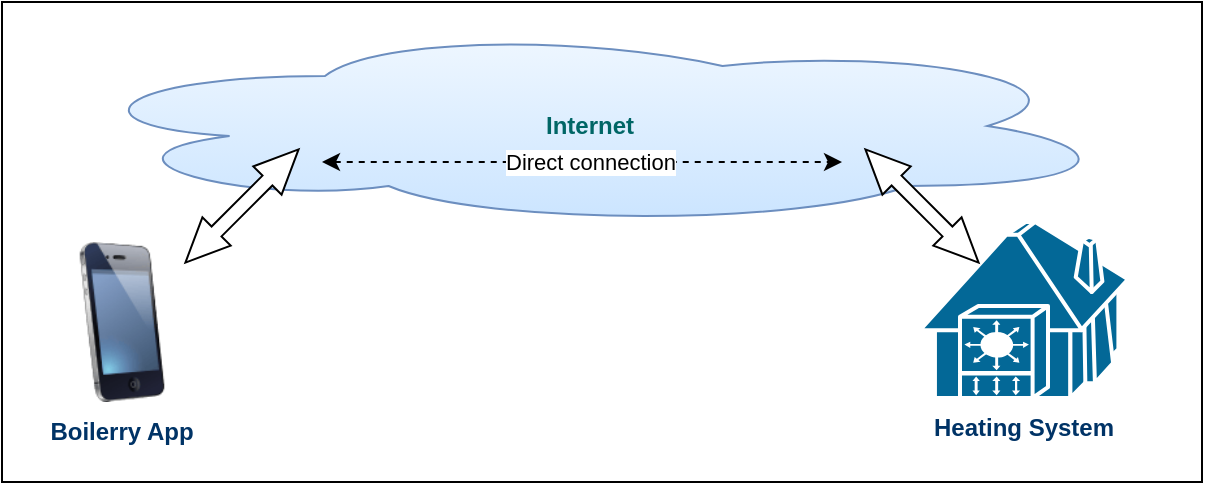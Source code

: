 <mxfile version="26.0.4">
  <diagram name="Page-1" id="ncV_FTn4OXcqWHJWb7yz">
    <mxGraphModel dx="1434" dy="756" grid="1" gridSize="10" guides="1" tooltips="1" connect="1" arrows="1" fold="1" page="1" pageScale="1" pageWidth="827" pageHeight="1169" math="0" shadow="0">
      <root>
        <mxCell id="0" />
        <mxCell id="1" parent="0" />
        <mxCell id="-reakuJ7-ib9B6EmPJay-25" value="" style="rounded=0;whiteSpace=wrap;html=1;" vertex="1" parent="1">
          <mxGeometry x="120" y="70" width="600" height="240" as="geometry" />
        </mxCell>
        <mxCell id="-reakuJ7-ib9B6EmPJay-19" value="&lt;b&gt;&lt;font style=&quot;color: rgb(0, 102, 102);&quot;&gt;Internet&lt;/font&gt;&lt;/b&gt;" style="ellipse;shape=cloud;whiteSpace=wrap;html=1;fillColor=#EDF6FF;strokeColor=#6c8ebf;gradientColor=#CCE5FF;" vertex="1" parent="1">
          <mxGeometry x="149" y="82" width="530" height="100" as="geometry" />
        </mxCell>
        <mxCell id="-reakuJ7-ib9B6EmPJay-1" value="" style="image;html=1;image=img/lib/clip_art/telecommunication/iPhone_128x128.png" vertex="1" parent="1">
          <mxGeometry x="140" y="190" width="80" height="80" as="geometry" />
        </mxCell>
        <mxCell id="-reakuJ7-ib9B6EmPJay-9" value="" style="html=1;shadow=0;dashed=0;align=center;verticalAlign=middle;shape=mxgraph.arrows2.twoWayArrow;dy=0.65;dx=22;rotation=-45;" vertex="1" parent="1">
          <mxGeometry x="200" y="162" width="80" height="20" as="geometry" />
        </mxCell>
        <mxCell id="-reakuJ7-ib9B6EmPJay-17" value="" style="shape=mxgraph.cisco.buildings.telecommuter_house;sketch=0;html=1;pointerEvents=1;dashed=0;fillColor=#036897;strokeColor=#ffffff;strokeWidth=2;verticalLabelPosition=bottom;verticalAlign=top;align=center;outlineConnect=0;" vertex="1" parent="1">
          <mxGeometry x="579" y="180" width="104" height="88" as="geometry" />
        </mxCell>
        <mxCell id="-reakuJ7-ib9B6EmPJay-18" value="" style="shape=mxgraph.cisco.misc.vip;sketch=0;html=1;pointerEvents=1;dashed=0;fillColor=#036897;strokeColor=#ffffff;strokeWidth=2;verticalLabelPosition=bottom;verticalAlign=top;align=center;outlineConnect=0;" vertex="1" parent="1">
          <mxGeometry x="599" y="222" width="44" height="46" as="geometry" />
        </mxCell>
        <mxCell id="-reakuJ7-ib9B6EmPJay-22" value="Boilerry App" style="text;html=1;align=center;verticalAlign=middle;whiteSpace=wrap;rounded=0;fontStyle=1;fontColor=#003366;" vertex="1" parent="1">
          <mxGeometry x="140" y="270" width="80" height="30" as="geometry" />
        </mxCell>
        <mxCell id="-reakuJ7-ib9B6EmPJay-24" value="Heating System" style="text;html=1;align=center;verticalAlign=middle;whiteSpace=wrap;rounded=0;fontStyle=1;fontColor=#003366;" vertex="1" parent="1">
          <mxGeometry x="560" y="268" width="142" height="30" as="geometry" />
        </mxCell>
        <mxCell id="-reakuJ7-ib9B6EmPJay-27" value="" style="html=1;shadow=0;dashed=0;align=center;verticalAlign=middle;shape=mxgraph.arrows2.twoWayArrow;dy=0.65;dx=22;rotation=45;" vertex="1" parent="1">
          <mxGeometry x="540" y="162" width="80" height="20" as="geometry" />
        </mxCell>
        <mxCell id="-reakuJ7-ib9B6EmPJay-33" value="" style="endArrow=classic;startArrow=classic;html=1;rounded=0;dashed=1;" edge="1" parent="1">
          <mxGeometry width="50" height="50" relative="1" as="geometry">
            <mxPoint x="280" y="150" as="sourcePoint" />
            <mxPoint x="540" y="150" as="targetPoint" />
          </mxGeometry>
        </mxCell>
        <mxCell id="-reakuJ7-ib9B6EmPJay-34" value="Direct connection" style="edgeLabel;html=1;align=center;verticalAlign=middle;resizable=0;points=[];" vertex="1" connectable="0" parent="-reakuJ7-ib9B6EmPJay-33">
          <mxGeometry x="-0.423" y="-3" relative="1" as="geometry">
            <mxPoint x="59" y="-3" as="offset" />
          </mxGeometry>
        </mxCell>
      </root>
    </mxGraphModel>
  </diagram>
</mxfile>

